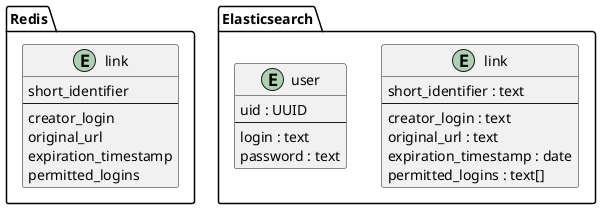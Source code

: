 @startuml
package Redis {
    entity "link" {
        short_identifier
    --
        creator_login
        original_url
        expiration_timestamp
        permitted_logins
    }
}
package Elasticsearch {
    entity "link" {
        short_identifier : text
    --
        creator_login : text
        original_url : text
        expiration_timestamp : date
        permitted_logins : text[]
    }
    entity "user" {
        uid : UUID
    --
        login : text
        password : text
    }
}
@enduml